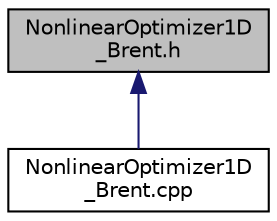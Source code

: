 digraph "NonlinearOptimizer1D_Brent.h"
{
  edge [fontname="Helvetica",fontsize="10",labelfontname="Helvetica",labelfontsize="10"];
  node [fontname="Helvetica",fontsize="10",shape=record];
  Node1 [label="NonlinearOptimizer1D\l_Brent.h",height=0.2,width=0.4,color="black", fillcolor="grey75", style="filled", fontcolor="black"];
  Node1 -> Node2 [dir="back",color="midnightblue",fontsize="10",style="solid",fontname="Helvetica"];
  Node2 [label="NonlinearOptimizer1D\l_Brent.cpp",height=0.2,width=0.4,color="black", fillcolor="white", style="filled",URL="$NonlinearOptimizer1D__Brent_8cpp.html"];
}
